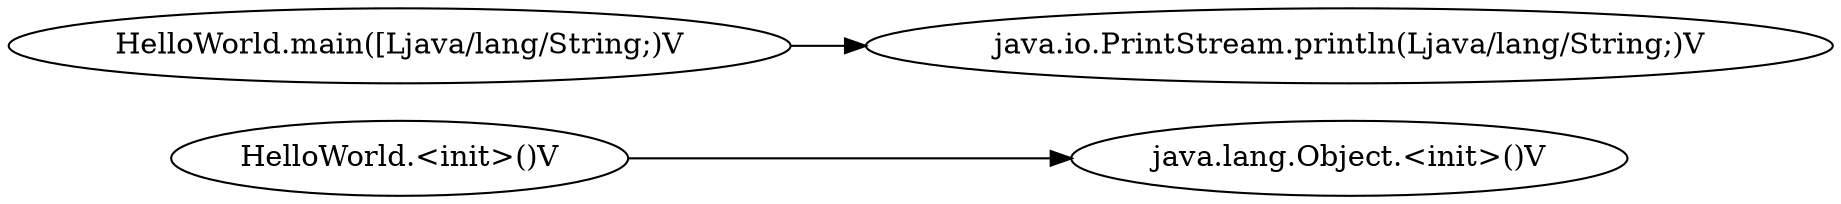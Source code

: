 digraph graphname {
rankdir="LR";
117 [label="HelloWorld.<init>()V"]
118 [label="java.lang.Object.<init>()V"]
120 [label="HelloWorld.main([Ljava/lang/String;)V"]
130 [label="java.io.PrintStream.println(Ljava/lang/String;)V"]
117 -> 118
120 -> 130
}
